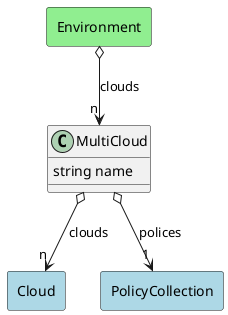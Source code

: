 @startuml

class "MultiCloud" as Model {
 string name

 
}

rectangle "Cloud" as Cloud #lightblue {
}

Model o--> "n" Cloud : clouds


rectangle "PolicyCollection" as PolicyCollection #lightblue {
}

Model o--> "1" PolicyCollection : polices




    rectangle "Environment" as Environment #lightgreen {
    }
    
        Environment   o--> "n" Model : "clouds"
    

@enduml
